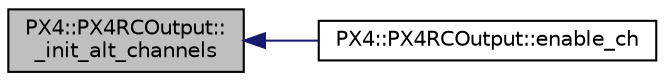 digraph "PX4::PX4RCOutput::_init_alt_channels"
{
 // INTERACTIVE_SVG=YES
  edge [fontname="Helvetica",fontsize="10",labelfontname="Helvetica",labelfontsize="10"];
  node [fontname="Helvetica",fontsize="10",shape=record];
  rankdir="LR";
  Node1 [label="PX4::PX4RCOutput::\l_init_alt_channels",height=0.2,width=0.4,color="black", fillcolor="grey75", style="filled" fontcolor="black"];
  Node1 -> Node2 [dir="back",color="midnightblue",fontsize="10",style="solid",fontname="Helvetica"];
  Node2 [label="PX4::PX4RCOutput::enable_ch",height=0.2,width=0.4,color="black", fillcolor="white", style="filled",URL="$classPX4_1_1PX4RCOutput.html#a9b8745978e24a72fd40dd9c3f2a6de90"];
}
